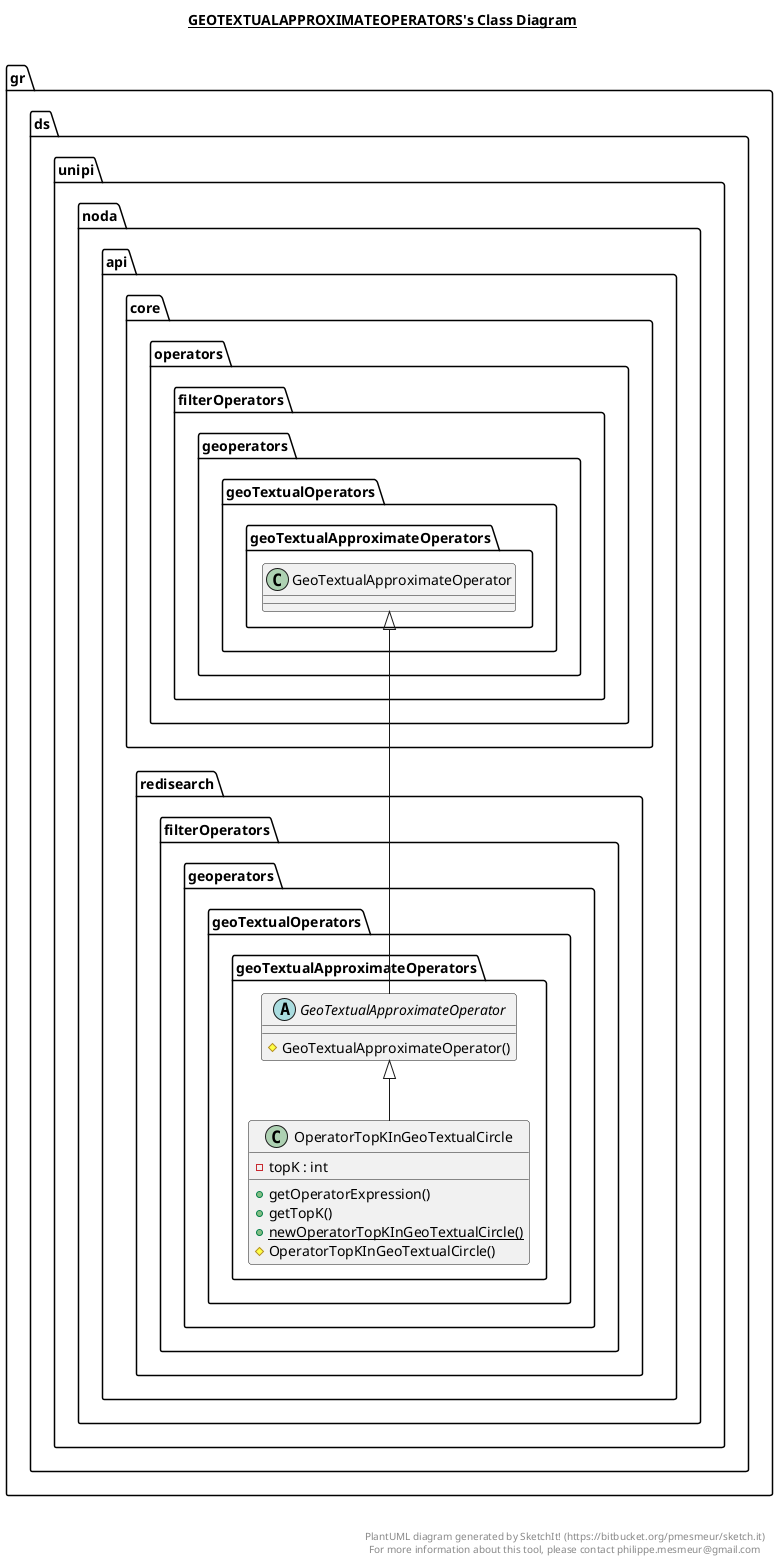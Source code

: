 @startuml

title __GEOTEXTUALAPPROXIMATEOPERATORS's Class Diagram__\n

  namespace gr.ds.unipi.noda.api.redisearch {
    namespace filterOperators {
      namespace geoperators.geoTextualOperators {
        namespace geoTextualApproximateOperators {
          abstract class gr.ds.unipi.noda.api.redisearch.filterOperators.geoperators.geoTextualOperators.geoTextualApproximateOperators.GeoTextualApproximateOperator {
              # GeoTextualApproximateOperator()
          }
        }
      }
    }
  }
  

  namespace gr.ds.unipi.noda.api.redisearch {
    namespace filterOperators {
      namespace geoperators.geoTextualOperators {
        namespace geoTextualApproximateOperators {
          class gr.ds.unipi.noda.api.redisearch.filterOperators.geoperators.geoTextualOperators.geoTextualApproximateOperators.OperatorTopKInGeoTextualCircle {
              - topK : int
              + getOperatorExpression()
              + getTopK()
              {static} + newOperatorTopKInGeoTextualCircle()
              # OperatorTopKInGeoTextualCircle()
          }
        }
      }
    }
  }
  

  gr.ds.unipi.noda.api.redisearch.filterOperators.geoperators.geoTextualOperators.geoTextualApproximateOperators.GeoTextualApproximateOperator -up-|> gr.ds.unipi.noda.api.core.operators.filterOperators.geoperators.geoTextualOperators.geoTextualApproximateOperators.GeoTextualApproximateOperator
  gr.ds.unipi.noda.api.redisearch.filterOperators.geoperators.geoTextualOperators.geoTextualApproximateOperators.OperatorTopKInGeoTextualCircle -up-|> gr.ds.unipi.noda.api.redisearch.filterOperators.geoperators.geoTextualOperators.geoTextualApproximateOperators.GeoTextualApproximateOperator


right footer


PlantUML diagram generated by SketchIt! (https://bitbucket.org/pmesmeur/sketch.it)
For more information about this tool, please contact philippe.mesmeur@gmail.com
endfooter

@enduml
